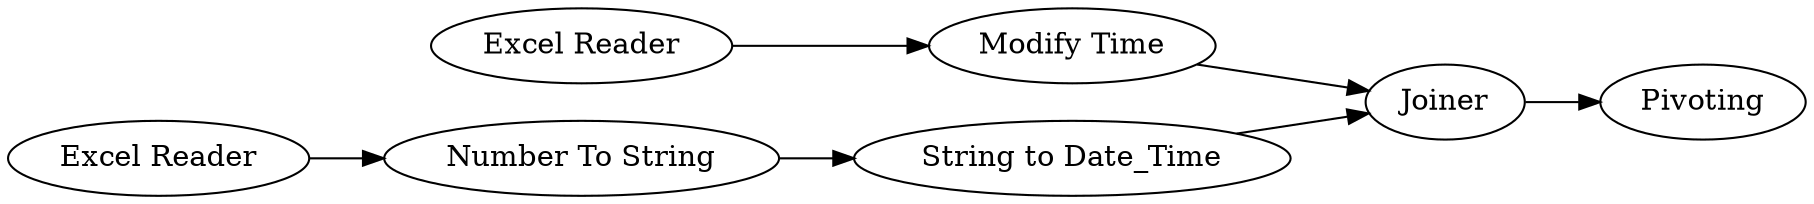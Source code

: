 digraph {
	1 [label="Excel Reader"]
	2 [label="Excel Reader"]
	3 [label="Modify Time"]
	4 [label="Number To String"]
	5 [label="String to Date_Time"]
	6 [label=Joiner]
	7 [label=Pivoting]
	1 -> 3
	2 -> 4
	3 -> 6
	4 -> 5
	5 -> 6
	6 -> 7
	rankdir=LR
}
